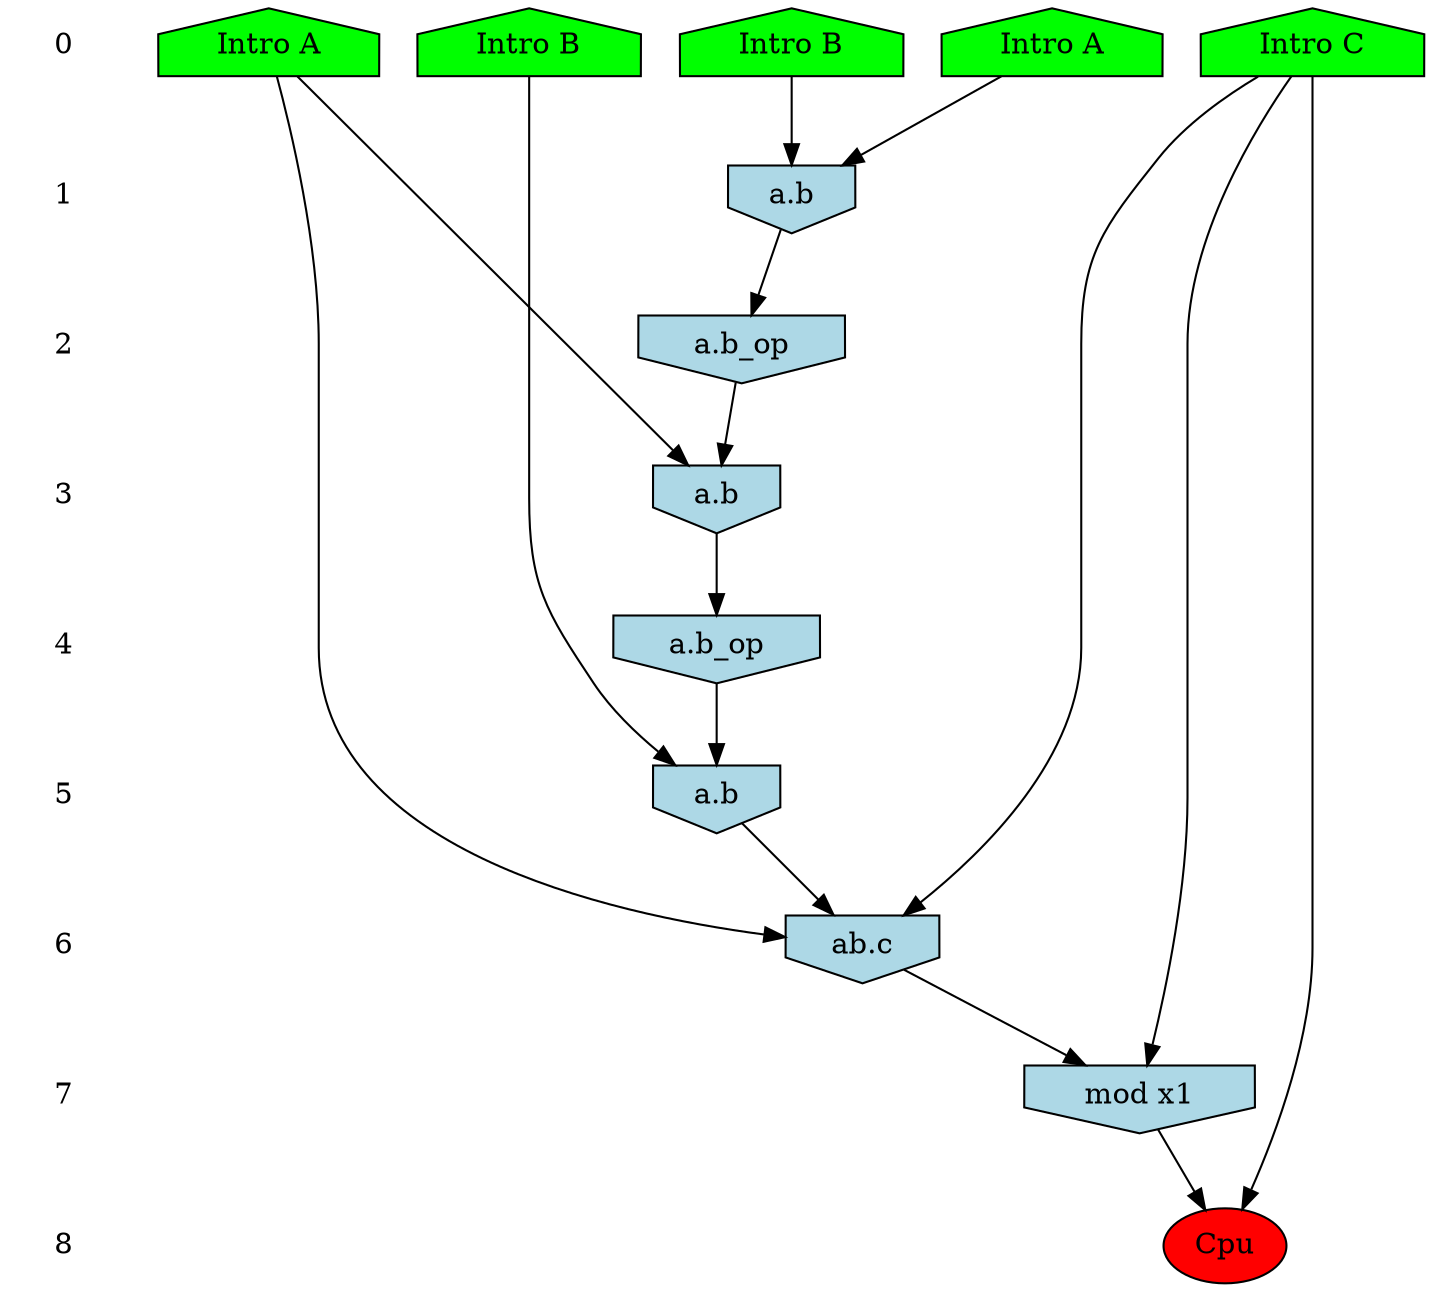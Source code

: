/* Compression of 1 causal flows obtained in average at 1.153744E+01 t.u */
/* Compressed causal flows were: [1640] */
digraph G{
 ranksep=.5 ; 
{ rank = same ; "0" [shape=plaintext] ; node_1 [label ="Intro B", shape=house, style=filled, fillcolor=green] ;
node_2 [label ="Intro B", shape=house, style=filled, fillcolor=green] ;
node_3 [label ="Intro A", shape=house, style=filled, fillcolor=green] ;
node_4 [label ="Intro A", shape=house, style=filled, fillcolor=green] ;
node_5 [label ="Intro C", shape=house, style=filled, fillcolor=green] ;
}
{ rank = same ; "1" [shape=plaintext] ; node_6 [label="a.b", shape=invhouse, style=filled, fillcolor = lightblue] ;
}
{ rank = same ; "2" [shape=plaintext] ; node_7 [label="a.b_op", shape=invhouse, style=filled, fillcolor = lightblue] ;
}
{ rank = same ; "3" [shape=plaintext] ; node_8 [label="a.b", shape=invhouse, style=filled, fillcolor = lightblue] ;
}
{ rank = same ; "4" [shape=plaintext] ; node_9 [label="a.b_op", shape=invhouse, style=filled, fillcolor = lightblue] ;
}
{ rank = same ; "5" [shape=plaintext] ; node_10 [label="a.b", shape=invhouse, style=filled, fillcolor = lightblue] ;
}
{ rank = same ; "6" [shape=plaintext] ; node_11 [label="ab.c", shape=invhouse, style=filled, fillcolor = lightblue] ;
}
{ rank = same ; "7" [shape=plaintext] ; node_12 [label="mod x1", shape=invhouse, style=filled, fillcolor = lightblue] ;
}
{ rank = same ; "8" [shape=plaintext] ; node_13 [label ="Cpu", style=filled, fillcolor=red] ;
}
"0" -> "1" [style="invis"]; 
"1" -> "2" [style="invis"]; 
"2" -> "3" [style="invis"]; 
"3" -> "4" [style="invis"]; 
"4" -> "5" [style="invis"]; 
"5" -> "6" [style="invis"]; 
"6" -> "7" [style="invis"]; 
"7" -> "8" [style="invis"]; 
node_2 -> node_6
node_4 -> node_6
node_6 -> node_7
node_3 -> node_8
node_7 -> node_8
node_8 -> node_9
node_1 -> node_10
node_9 -> node_10
node_3 -> node_11
node_5 -> node_11
node_10 -> node_11
node_5 -> node_12
node_11 -> node_12
node_5 -> node_13
node_12 -> node_13
}
/*
 Dot generation time: 0.002093
*/